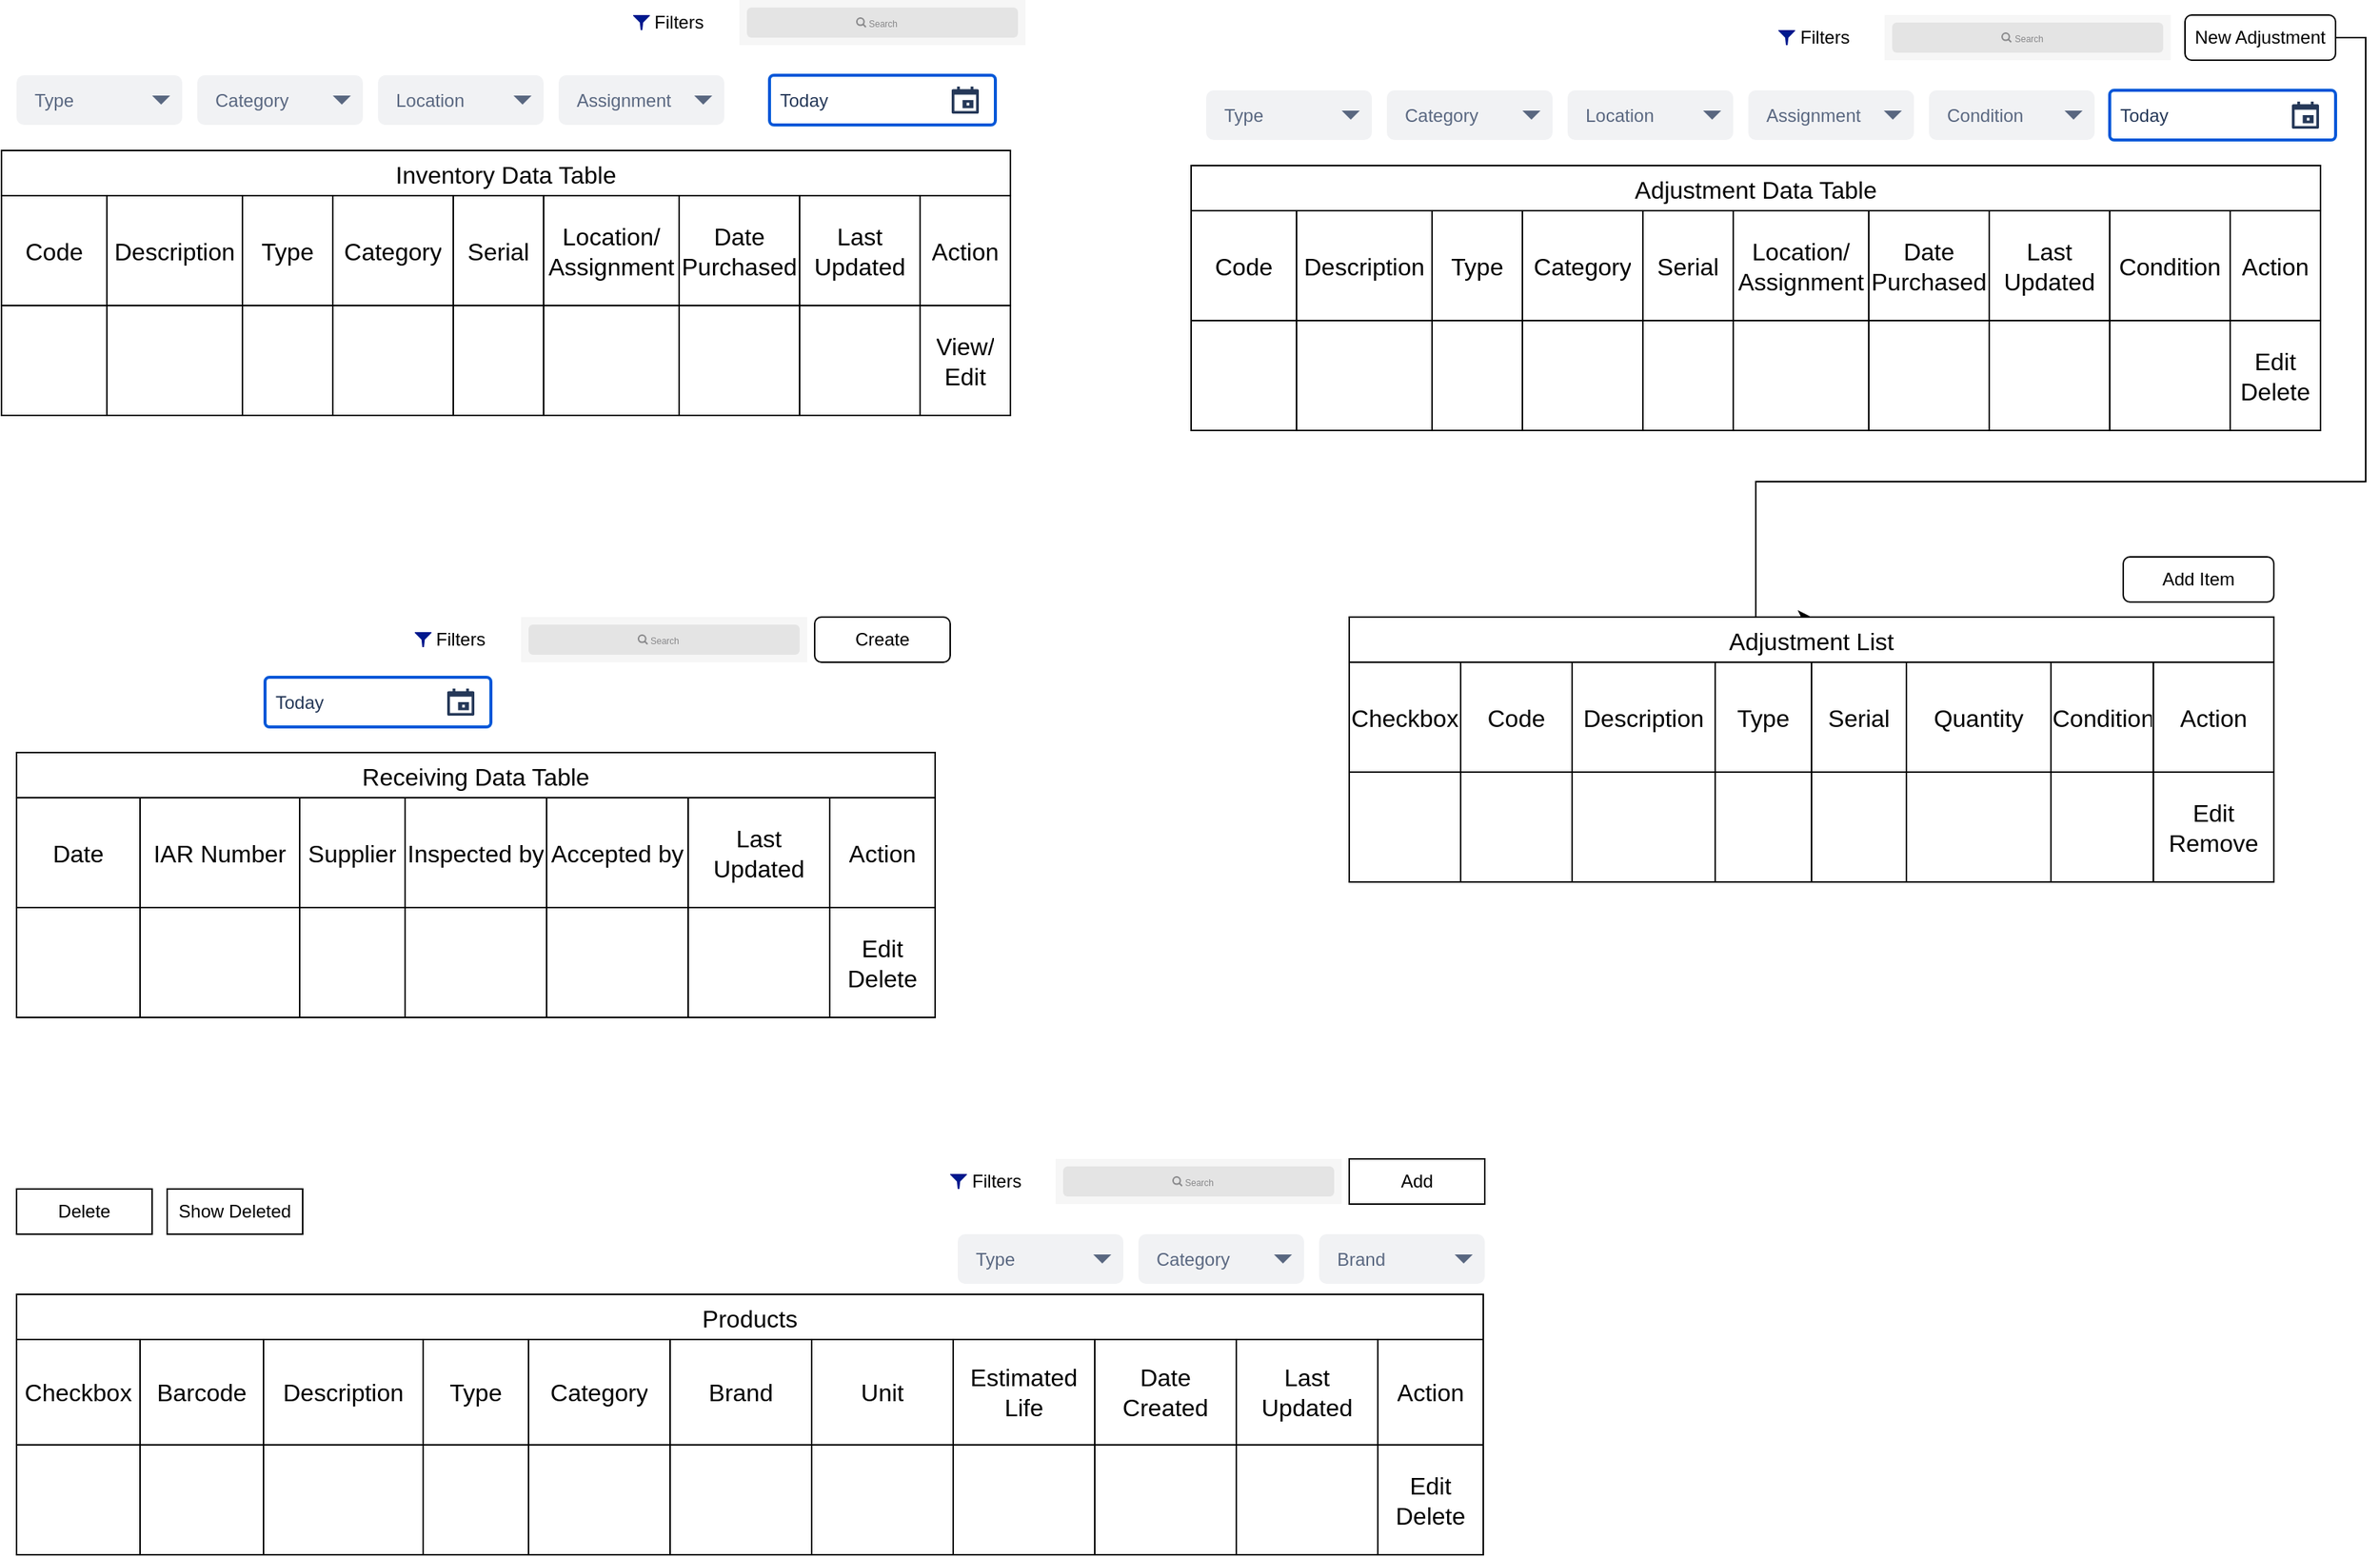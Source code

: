 <mxfile version="25.0.3">
  <diagram name="Page-1" id="4wlm-RkGhrcD2O0wvJbE">
    <mxGraphModel dx="1343" dy="1112" grid="1" gridSize="10" guides="1" tooltips="1" connect="1" arrows="1" fold="1" page="1" pageScale="1" pageWidth="1169" pageHeight="827" math="0" shadow="0">
      <root>
        <mxCell id="0" />
        <mxCell id="1" parent="0" />
        <mxCell id="IB-V-Ww0UN4GLWUFu5-M-2" value="Inventory Data Table" style="shape=table;startSize=30;container=1;collapsible=0;childLayout=tableLayout;strokeColor=default;fontSize=16;" parent="1" vertex="1">
          <mxGeometry x="60" y="200" width="670" height="176" as="geometry" />
        </mxCell>
        <mxCell id="IB-V-Ww0UN4GLWUFu5-M-3" value="" style="shape=tableRow;horizontal=0;startSize=0;swimlaneHead=0;swimlaneBody=0;strokeColor=inherit;top=0;left=0;bottom=0;right=0;collapsible=0;dropTarget=0;fillColor=none;points=[[0,0.5],[1,0.5]];portConstraint=eastwest;fontSize=16;" parent="IB-V-Ww0UN4GLWUFu5-M-2" vertex="1">
          <mxGeometry y="30" width="670" height="73" as="geometry" />
        </mxCell>
        <mxCell id="IB-V-Ww0UN4GLWUFu5-M-4" value="Code" style="shape=partialRectangle;html=1;whiteSpace=wrap;connectable=0;strokeColor=inherit;overflow=hidden;fillColor=none;top=0;left=0;bottom=0;right=0;pointerEvents=1;fontSize=16;" parent="IB-V-Ww0UN4GLWUFu5-M-3" vertex="1">
          <mxGeometry width="70" height="73" as="geometry">
            <mxRectangle width="70" height="73" as="alternateBounds" />
          </mxGeometry>
        </mxCell>
        <mxCell id="IB-V-Ww0UN4GLWUFu5-M-5" value="Description" style="shape=partialRectangle;html=1;whiteSpace=wrap;connectable=0;strokeColor=inherit;overflow=hidden;fillColor=none;top=0;left=0;bottom=0;right=0;pointerEvents=1;fontSize=16;" parent="IB-V-Ww0UN4GLWUFu5-M-3" vertex="1">
          <mxGeometry x="70" width="90" height="73" as="geometry">
            <mxRectangle width="90" height="73" as="alternateBounds" />
          </mxGeometry>
        </mxCell>
        <mxCell id="IB-V-Ww0UN4GLWUFu5-M-6" value="Type" style="shape=partialRectangle;html=1;whiteSpace=wrap;connectable=0;strokeColor=inherit;overflow=hidden;fillColor=none;top=0;left=0;bottom=0;right=0;pointerEvents=1;fontSize=16;" parent="IB-V-Ww0UN4GLWUFu5-M-3" vertex="1">
          <mxGeometry x="160" width="60" height="73" as="geometry">
            <mxRectangle width="60" height="73" as="alternateBounds" />
          </mxGeometry>
        </mxCell>
        <mxCell id="IB-V-Ww0UN4GLWUFu5-M-21" value="Category" style="shape=partialRectangle;html=1;whiteSpace=wrap;connectable=0;strokeColor=inherit;overflow=hidden;fillColor=none;top=0;left=0;bottom=0;right=0;pointerEvents=1;fontSize=16;" parent="IB-V-Ww0UN4GLWUFu5-M-3" vertex="1">
          <mxGeometry x="220" width="80" height="73" as="geometry">
            <mxRectangle width="80" height="73" as="alternateBounds" />
          </mxGeometry>
        </mxCell>
        <mxCell id="IB-V-Ww0UN4GLWUFu5-M-18" value="Serial" style="shape=partialRectangle;html=1;whiteSpace=wrap;connectable=0;strokeColor=inherit;overflow=hidden;fillColor=none;top=0;left=0;bottom=0;right=0;pointerEvents=1;fontSize=16;" parent="IB-V-Ww0UN4GLWUFu5-M-3" vertex="1">
          <mxGeometry x="300" width="60" height="73" as="geometry">
            <mxRectangle width="60" height="73" as="alternateBounds" />
          </mxGeometry>
        </mxCell>
        <mxCell id="IB-V-Ww0UN4GLWUFu5-M-15" value="Location/&lt;div&gt;Assignment&lt;/div&gt;" style="shape=partialRectangle;html=1;whiteSpace=wrap;connectable=0;strokeColor=inherit;overflow=hidden;fillColor=none;top=0;left=0;bottom=0;right=0;pointerEvents=1;fontSize=16;" parent="IB-V-Ww0UN4GLWUFu5-M-3" vertex="1">
          <mxGeometry x="360" width="90" height="73" as="geometry">
            <mxRectangle width="90" height="73" as="alternateBounds" />
          </mxGeometry>
        </mxCell>
        <mxCell id="IB-V-Ww0UN4GLWUFu5-M-24" value="Date Purchased" style="shape=partialRectangle;html=1;whiteSpace=wrap;connectable=0;strokeColor=inherit;overflow=hidden;fillColor=none;top=0;left=0;bottom=0;right=0;pointerEvents=1;fontSize=16;" parent="IB-V-Ww0UN4GLWUFu5-M-3" vertex="1">
          <mxGeometry x="450" width="80" height="73" as="geometry">
            <mxRectangle width="80" height="73" as="alternateBounds" />
          </mxGeometry>
        </mxCell>
        <mxCell id="IB-V-Ww0UN4GLWUFu5-M-27" value="Last Updated" style="shape=partialRectangle;html=1;whiteSpace=wrap;connectable=0;strokeColor=inherit;overflow=hidden;fillColor=none;top=0;left=0;bottom=0;right=0;pointerEvents=1;fontSize=16;" parent="IB-V-Ww0UN4GLWUFu5-M-3" vertex="1">
          <mxGeometry x="530" width="80" height="73" as="geometry">
            <mxRectangle width="80" height="73" as="alternateBounds" />
          </mxGeometry>
        </mxCell>
        <mxCell id="IB-V-Ww0UN4GLWUFu5-M-30" value="Action" style="shape=partialRectangle;html=1;whiteSpace=wrap;connectable=0;strokeColor=inherit;overflow=hidden;fillColor=none;top=0;left=0;bottom=0;right=0;pointerEvents=1;fontSize=16;" parent="IB-V-Ww0UN4GLWUFu5-M-3" vertex="1">
          <mxGeometry x="610" width="60" height="73" as="geometry">
            <mxRectangle width="60" height="73" as="alternateBounds" />
          </mxGeometry>
        </mxCell>
        <mxCell id="IB-V-Ww0UN4GLWUFu5-M-33" style="shape=tableRow;horizontal=0;startSize=0;swimlaneHead=0;swimlaneBody=0;strokeColor=inherit;top=0;left=0;bottom=0;right=0;collapsible=0;dropTarget=0;fillColor=none;points=[[0,0.5],[1,0.5]];portConstraint=eastwest;fontSize=16;" parent="IB-V-Ww0UN4GLWUFu5-M-2" vertex="1">
          <mxGeometry y="103" width="670" height="73" as="geometry" />
        </mxCell>
        <mxCell id="IB-V-Ww0UN4GLWUFu5-M-34" style="shape=partialRectangle;html=1;whiteSpace=wrap;connectable=0;strokeColor=inherit;overflow=hidden;fillColor=none;top=0;left=0;bottom=0;right=0;pointerEvents=1;fontSize=16;" parent="IB-V-Ww0UN4GLWUFu5-M-33" vertex="1">
          <mxGeometry width="70" height="73" as="geometry">
            <mxRectangle width="70" height="73" as="alternateBounds" />
          </mxGeometry>
        </mxCell>
        <mxCell id="IB-V-Ww0UN4GLWUFu5-M-35" style="shape=partialRectangle;html=1;whiteSpace=wrap;connectable=0;strokeColor=inherit;overflow=hidden;fillColor=none;top=0;left=0;bottom=0;right=0;pointerEvents=1;fontSize=16;" parent="IB-V-Ww0UN4GLWUFu5-M-33" vertex="1">
          <mxGeometry x="70" width="90" height="73" as="geometry">
            <mxRectangle width="90" height="73" as="alternateBounds" />
          </mxGeometry>
        </mxCell>
        <mxCell id="IB-V-Ww0UN4GLWUFu5-M-36" style="shape=partialRectangle;html=1;whiteSpace=wrap;connectable=0;strokeColor=inherit;overflow=hidden;fillColor=none;top=0;left=0;bottom=0;right=0;pointerEvents=1;fontSize=16;" parent="IB-V-Ww0UN4GLWUFu5-M-33" vertex="1">
          <mxGeometry x="160" width="60" height="73" as="geometry">
            <mxRectangle width="60" height="73" as="alternateBounds" />
          </mxGeometry>
        </mxCell>
        <mxCell id="IB-V-Ww0UN4GLWUFu5-M-37" style="shape=partialRectangle;html=1;whiteSpace=wrap;connectable=0;strokeColor=inherit;overflow=hidden;fillColor=none;top=0;left=0;bottom=0;right=0;pointerEvents=1;fontSize=16;" parent="IB-V-Ww0UN4GLWUFu5-M-33" vertex="1">
          <mxGeometry x="220" width="80" height="73" as="geometry">
            <mxRectangle width="80" height="73" as="alternateBounds" />
          </mxGeometry>
        </mxCell>
        <mxCell id="IB-V-Ww0UN4GLWUFu5-M-38" style="shape=partialRectangle;html=1;whiteSpace=wrap;connectable=0;strokeColor=inherit;overflow=hidden;fillColor=none;top=0;left=0;bottom=0;right=0;pointerEvents=1;fontSize=16;" parent="IB-V-Ww0UN4GLWUFu5-M-33" vertex="1">
          <mxGeometry x="300" width="60" height="73" as="geometry">
            <mxRectangle width="60" height="73" as="alternateBounds" />
          </mxGeometry>
        </mxCell>
        <mxCell id="IB-V-Ww0UN4GLWUFu5-M-39" style="shape=partialRectangle;html=1;whiteSpace=wrap;connectable=0;strokeColor=inherit;overflow=hidden;fillColor=none;top=0;left=0;bottom=0;right=0;pointerEvents=1;fontSize=16;" parent="IB-V-Ww0UN4GLWUFu5-M-33" vertex="1">
          <mxGeometry x="360" width="90" height="73" as="geometry">
            <mxRectangle width="90" height="73" as="alternateBounds" />
          </mxGeometry>
        </mxCell>
        <mxCell id="IB-V-Ww0UN4GLWUFu5-M-40" style="shape=partialRectangle;html=1;whiteSpace=wrap;connectable=0;strokeColor=inherit;overflow=hidden;fillColor=none;top=0;left=0;bottom=0;right=0;pointerEvents=1;fontSize=16;" parent="IB-V-Ww0UN4GLWUFu5-M-33" vertex="1">
          <mxGeometry x="450" width="80" height="73" as="geometry">
            <mxRectangle width="80" height="73" as="alternateBounds" />
          </mxGeometry>
        </mxCell>
        <mxCell id="IB-V-Ww0UN4GLWUFu5-M-41" style="shape=partialRectangle;html=1;whiteSpace=wrap;connectable=0;strokeColor=inherit;overflow=hidden;fillColor=none;top=0;left=0;bottom=0;right=0;pointerEvents=1;fontSize=16;" parent="IB-V-Ww0UN4GLWUFu5-M-33" vertex="1">
          <mxGeometry x="530" width="80" height="73" as="geometry">
            <mxRectangle width="80" height="73" as="alternateBounds" />
          </mxGeometry>
        </mxCell>
        <mxCell id="IB-V-Ww0UN4GLWUFu5-M-42" value="View/&lt;div&gt;Edit&lt;/div&gt;" style="shape=partialRectangle;html=1;whiteSpace=wrap;connectable=0;strokeColor=inherit;overflow=hidden;fillColor=none;top=0;left=0;bottom=0;right=0;pointerEvents=1;fontSize=16;" parent="IB-V-Ww0UN4GLWUFu5-M-33" vertex="1">
          <mxGeometry x="610" width="60" height="73" as="geometry">
            <mxRectangle width="60" height="73" as="alternateBounds" />
          </mxGeometry>
        </mxCell>
        <mxCell id="IB-V-Ww0UN4GLWUFu5-M-47" value="" style="shape=rect;fillColor=#F6F6F6;strokeColor=none;" parent="1" vertex="1">
          <mxGeometry x="550" y="100" width="190" height="30" as="geometry" />
        </mxCell>
        <mxCell id="IB-V-Ww0UN4GLWUFu5-M-48" value="" style="html=1;strokeWidth=1;shadow=0;dashed=0;shape=mxgraph.ios7ui.marginRect;rx=3;ry=3;rectMargin=5;fillColor=#E4E4E4;strokeColor=none;" parent="IB-V-Ww0UN4GLWUFu5-M-47" vertex="1">
          <mxGeometry width="190" height="30" as="geometry" />
        </mxCell>
        <mxCell id="IB-V-Ww0UN4GLWUFu5-M-49" value="Search" style="shape=mxgraph.ios7.icons.looking_glass;strokeColor=#878789;fillColor=none;fontColor=#878789;labelPosition=right;verticalLabelPosition=middle;align=left;verticalAlign=middle;fontSize=6;fontStyle=0;spacingTop=2;sketch=0;html=1;" parent="IB-V-Ww0UN4GLWUFu5-M-47" vertex="1">
          <mxGeometry x="0.5" y="0.5" width="6" height="6" relative="1" as="geometry">
            <mxPoint x="-17" y="-3" as="offset" />
          </mxGeometry>
        </mxCell>
        <mxCell id="IB-V-Ww0UN4GLWUFu5-M-51" value="Type" style="rounded=1;fillColor=#F1F2F4;strokeColor=none;html=1;whiteSpace=wrap;fontColor=#596780;align=left;fontSize=12;spacingLeft=10;sketch=0;" parent="1" vertex="1">
          <mxGeometry x="70" y="150" width="110" height="33" as="geometry" />
        </mxCell>
        <mxCell id="IB-V-Ww0UN4GLWUFu5-M-52" value="" style="shape=triangle;direction=south;fillColor=#596780;strokeColor=none;html=1;sketch=0;" parent="IB-V-Ww0UN4GLWUFu5-M-51" vertex="1">
          <mxGeometry x="1" y="0.5" width="12" height="6" relative="1" as="geometry">
            <mxPoint x="-20" y="-3" as="offset" />
          </mxGeometry>
        </mxCell>
        <mxCell id="IB-V-Ww0UN4GLWUFu5-M-53" value="Category" style="rounded=1;fillColor=#F1F2F4;strokeColor=none;html=1;whiteSpace=wrap;fontColor=#596780;align=left;fontSize=12;spacingLeft=10;sketch=0;" parent="1" vertex="1">
          <mxGeometry x="190" y="150" width="110" height="33" as="geometry" />
        </mxCell>
        <mxCell id="IB-V-Ww0UN4GLWUFu5-M-54" value="" style="shape=triangle;direction=south;fillColor=#596780;strokeColor=none;html=1;sketch=0;" parent="IB-V-Ww0UN4GLWUFu5-M-53" vertex="1">
          <mxGeometry x="1" y="0.5" width="12" height="6" relative="1" as="geometry">
            <mxPoint x="-20" y="-3" as="offset" />
          </mxGeometry>
        </mxCell>
        <mxCell id="IB-V-Ww0UN4GLWUFu5-M-55" value="Location" style="rounded=1;fillColor=#F1F2F4;strokeColor=none;html=1;whiteSpace=wrap;fontColor=#596780;align=left;fontSize=12;spacingLeft=10;sketch=0;" parent="1" vertex="1">
          <mxGeometry x="310" y="150" width="110" height="33" as="geometry" />
        </mxCell>
        <mxCell id="IB-V-Ww0UN4GLWUFu5-M-56" value="" style="shape=triangle;direction=south;fillColor=#596780;strokeColor=none;html=1;sketch=0;" parent="IB-V-Ww0UN4GLWUFu5-M-55" vertex="1">
          <mxGeometry x="1" y="0.5" width="12" height="6" relative="1" as="geometry">
            <mxPoint x="-20" y="-3" as="offset" />
          </mxGeometry>
        </mxCell>
        <mxCell id="IB-V-Ww0UN4GLWUFu5-M-57" value="Assignment" style="rounded=1;fillColor=#F1F2F4;strokeColor=none;html=1;whiteSpace=wrap;fontColor=#596780;align=left;fontSize=12;spacingLeft=10;sketch=0;" parent="1" vertex="1">
          <mxGeometry x="430" y="150" width="110" height="33" as="geometry" />
        </mxCell>
        <mxCell id="IB-V-Ww0UN4GLWUFu5-M-58" value="" style="shape=triangle;direction=south;fillColor=#596780;strokeColor=none;html=1;sketch=0;" parent="IB-V-Ww0UN4GLWUFu5-M-57" vertex="1">
          <mxGeometry x="1" y="0.5" width="12" height="6" relative="1" as="geometry">
            <mxPoint x="-20" y="-3" as="offset" />
          </mxGeometry>
        </mxCell>
        <mxCell id="IB-V-Ww0UN4GLWUFu5-M-60" value="Today" style="rounded=1;arcSize=9;fillColor=#ffffff;align=left;spacingLeft=5;strokeColor=#0057D8;html=1;strokeWidth=2;fontColor=#253858;fontSize=12" parent="1" vertex="1">
          <mxGeometry x="570" y="150" width="150" height="33" as="geometry" />
        </mxCell>
        <mxCell id="IB-V-Ww0UN4GLWUFu5-M-61" value="" style="shape=mxgraph.gmdl.calendar;fillColor=#253858;strokeColor=none" parent="IB-V-Ww0UN4GLWUFu5-M-60" vertex="1">
          <mxGeometry x="1" y="0.5" width="18" height="18" relative="1" as="geometry">
            <mxPoint x="-29" y="-9" as="offset" />
          </mxGeometry>
        </mxCell>
        <mxCell id="IB-V-Ww0UN4GLWUFu5-M-116" value="Filters" style="text;html=1;align=center;verticalAlign=middle;whiteSpace=wrap;rounded=0;" parent="1" vertex="1">
          <mxGeometry x="480" y="100" width="60" height="30" as="geometry" />
        </mxCell>
        <mxCell id="IB-V-Ww0UN4GLWUFu5-M-117" value="" style="sketch=0;aspect=fixed;pointerEvents=1;shadow=0;dashed=0;html=1;strokeColor=none;labelPosition=center;verticalLabelPosition=bottom;verticalAlign=top;align=center;fillColor=#00188D;shape=mxgraph.mscae.enterprise.filter" parent="1" vertex="1">
          <mxGeometry x="479.45" y="110" width="11.11" height="10" as="geometry" />
        </mxCell>
        <mxCell id="IB-V-Ww0UN4GLWUFu5-M-118" value="Receiving Data Table" style="shape=table;startSize=30;container=1;collapsible=0;childLayout=tableLayout;strokeColor=default;fontSize=16;" parent="1" vertex="1">
          <mxGeometry x="70" y="600" width="610" height="176" as="geometry" />
        </mxCell>
        <mxCell id="IB-V-Ww0UN4GLWUFu5-M-119" value="" style="shape=tableRow;horizontal=0;startSize=0;swimlaneHead=0;swimlaneBody=0;strokeColor=inherit;top=0;left=0;bottom=0;right=0;collapsible=0;dropTarget=0;fillColor=none;points=[[0,0.5],[1,0.5]];portConstraint=eastwest;fontSize=16;" parent="IB-V-Ww0UN4GLWUFu5-M-118" vertex="1">
          <mxGeometry y="30" width="610" height="73" as="geometry" />
        </mxCell>
        <mxCell id="IB-V-Ww0UN4GLWUFu5-M-120" value="Date" style="shape=partialRectangle;html=1;whiteSpace=wrap;connectable=0;strokeColor=inherit;overflow=hidden;fillColor=none;top=0;left=0;bottom=0;right=0;pointerEvents=1;fontSize=16;" parent="IB-V-Ww0UN4GLWUFu5-M-119" vertex="1">
          <mxGeometry width="82" height="73" as="geometry">
            <mxRectangle width="82" height="73" as="alternateBounds" />
          </mxGeometry>
        </mxCell>
        <mxCell id="IB-V-Ww0UN4GLWUFu5-M-121" value="IAR Number" style="shape=partialRectangle;html=1;whiteSpace=wrap;connectable=0;strokeColor=inherit;overflow=hidden;fillColor=none;top=0;left=0;bottom=0;right=0;pointerEvents=1;fontSize=16;" parent="IB-V-Ww0UN4GLWUFu5-M-119" vertex="1">
          <mxGeometry x="82" width="106" height="73" as="geometry">
            <mxRectangle width="106" height="73" as="alternateBounds" />
          </mxGeometry>
        </mxCell>
        <mxCell id="IB-V-Ww0UN4GLWUFu5-M-122" value="Supplier" style="shape=partialRectangle;html=1;whiteSpace=wrap;connectable=0;strokeColor=inherit;overflow=hidden;fillColor=none;top=0;left=0;bottom=0;right=0;pointerEvents=1;fontSize=16;" parent="IB-V-Ww0UN4GLWUFu5-M-119" vertex="1">
          <mxGeometry x="188" width="70" height="73" as="geometry">
            <mxRectangle width="70" height="73" as="alternateBounds" />
          </mxGeometry>
        </mxCell>
        <mxCell id="IB-V-Ww0UN4GLWUFu5-M-123" value="Inspected by" style="shape=partialRectangle;html=1;whiteSpace=wrap;connectable=0;strokeColor=inherit;overflow=hidden;fillColor=none;top=0;left=0;bottom=0;right=0;pointerEvents=1;fontSize=16;" parent="IB-V-Ww0UN4GLWUFu5-M-119" vertex="1">
          <mxGeometry x="258" width="94" height="73" as="geometry">
            <mxRectangle width="94" height="73" as="alternateBounds" />
          </mxGeometry>
        </mxCell>
        <mxCell id="IB-V-Ww0UN4GLWUFu5-M-124" value="Accepted by" style="shape=partialRectangle;html=1;whiteSpace=wrap;connectable=0;strokeColor=inherit;overflow=hidden;fillColor=none;top=0;left=0;bottom=0;right=0;pointerEvents=1;fontSize=16;" parent="IB-V-Ww0UN4GLWUFu5-M-119" vertex="1">
          <mxGeometry x="352" width="94" height="73" as="geometry">
            <mxRectangle width="94" height="73" as="alternateBounds" />
          </mxGeometry>
        </mxCell>
        <mxCell id="IB-V-Ww0UN4GLWUFu5-M-127" value="Last Updated" style="shape=partialRectangle;html=1;whiteSpace=wrap;connectable=0;strokeColor=inherit;overflow=hidden;fillColor=none;top=0;left=0;bottom=0;right=0;pointerEvents=1;fontSize=16;" parent="IB-V-Ww0UN4GLWUFu5-M-119" vertex="1">
          <mxGeometry x="446" width="94" height="73" as="geometry">
            <mxRectangle width="94" height="73" as="alternateBounds" />
          </mxGeometry>
        </mxCell>
        <mxCell id="IB-V-Ww0UN4GLWUFu5-M-128" value="Action" style="shape=partialRectangle;html=1;whiteSpace=wrap;connectable=0;strokeColor=inherit;overflow=hidden;fillColor=none;top=0;left=0;bottom=0;right=0;pointerEvents=1;fontSize=16;" parent="IB-V-Ww0UN4GLWUFu5-M-119" vertex="1">
          <mxGeometry x="540" width="70" height="73" as="geometry">
            <mxRectangle width="70" height="73" as="alternateBounds" />
          </mxGeometry>
        </mxCell>
        <mxCell id="IB-V-Ww0UN4GLWUFu5-M-129" style="shape=tableRow;horizontal=0;startSize=0;swimlaneHead=0;swimlaneBody=0;strokeColor=inherit;top=0;left=0;bottom=0;right=0;collapsible=0;dropTarget=0;fillColor=none;points=[[0,0.5],[1,0.5]];portConstraint=eastwest;fontSize=16;" parent="IB-V-Ww0UN4GLWUFu5-M-118" vertex="1">
          <mxGeometry y="103" width="610" height="73" as="geometry" />
        </mxCell>
        <mxCell id="IB-V-Ww0UN4GLWUFu5-M-130" style="shape=partialRectangle;html=1;whiteSpace=wrap;connectable=0;strokeColor=inherit;overflow=hidden;fillColor=none;top=0;left=0;bottom=0;right=0;pointerEvents=1;fontSize=16;" parent="IB-V-Ww0UN4GLWUFu5-M-129" vertex="1">
          <mxGeometry width="82" height="73" as="geometry">
            <mxRectangle width="82" height="73" as="alternateBounds" />
          </mxGeometry>
        </mxCell>
        <mxCell id="IB-V-Ww0UN4GLWUFu5-M-131" style="shape=partialRectangle;html=1;whiteSpace=wrap;connectable=0;strokeColor=inherit;overflow=hidden;fillColor=none;top=0;left=0;bottom=0;right=0;pointerEvents=1;fontSize=16;" parent="IB-V-Ww0UN4GLWUFu5-M-129" vertex="1">
          <mxGeometry x="82" width="106" height="73" as="geometry">
            <mxRectangle width="106" height="73" as="alternateBounds" />
          </mxGeometry>
        </mxCell>
        <mxCell id="IB-V-Ww0UN4GLWUFu5-M-132" style="shape=partialRectangle;html=1;whiteSpace=wrap;connectable=0;strokeColor=inherit;overflow=hidden;fillColor=none;top=0;left=0;bottom=0;right=0;pointerEvents=1;fontSize=16;" parent="IB-V-Ww0UN4GLWUFu5-M-129" vertex="1">
          <mxGeometry x="188" width="70" height="73" as="geometry">
            <mxRectangle width="70" height="73" as="alternateBounds" />
          </mxGeometry>
        </mxCell>
        <mxCell id="IB-V-Ww0UN4GLWUFu5-M-133" style="shape=partialRectangle;html=1;whiteSpace=wrap;connectable=0;strokeColor=inherit;overflow=hidden;fillColor=none;top=0;left=0;bottom=0;right=0;pointerEvents=1;fontSize=16;" parent="IB-V-Ww0UN4GLWUFu5-M-129" vertex="1">
          <mxGeometry x="258" width="94" height="73" as="geometry">
            <mxRectangle width="94" height="73" as="alternateBounds" />
          </mxGeometry>
        </mxCell>
        <mxCell id="IB-V-Ww0UN4GLWUFu5-M-134" style="shape=partialRectangle;html=1;whiteSpace=wrap;connectable=0;strokeColor=inherit;overflow=hidden;fillColor=none;top=0;left=0;bottom=0;right=0;pointerEvents=1;fontSize=16;" parent="IB-V-Ww0UN4GLWUFu5-M-129" vertex="1">
          <mxGeometry x="352" width="94" height="73" as="geometry">
            <mxRectangle width="94" height="73" as="alternateBounds" />
          </mxGeometry>
        </mxCell>
        <mxCell id="IB-V-Ww0UN4GLWUFu5-M-137" style="shape=partialRectangle;html=1;whiteSpace=wrap;connectable=0;strokeColor=inherit;overflow=hidden;fillColor=none;top=0;left=0;bottom=0;right=0;pointerEvents=1;fontSize=16;" parent="IB-V-Ww0UN4GLWUFu5-M-129" vertex="1">
          <mxGeometry x="446" width="94" height="73" as="geometry">
            <mxRectangle width="94" height="73" as="alternateBounds" />
          </mxGeometry>
        </mxCell>
        <mxCell id="IB-V-Ww0UN4GLWUFu5-M-138" value="Edit&lt;br&gt;Delete" style="shape=partialRectangle;html=1;whiteSpace=wrap;connectable=0;strokeColor=inherit;overflow=hidden;fillColor=none;top=0;left=0;bottom=0;right=0;pointerEvents=1;fontSize=16;" parent="IB-V-Ww0UN4GLWUFu5-M-129" vertex="1">
          <mxGeometry x="540" width="70" height="73" as="geometry">
            <mxRectangle width="70" height="73" as="alternateBounds" />
          </mxGeometry>
        </mxCell>
        <mxCell id="IB-V-Ww0UN4GLWUFu5-M-139" value="" style="shape=rect;fillColor=#F6F6F6;strokeColor=none;" parent="1" vertex="1">
          <mxGeometry x="405" y="510" width="190" height="30" as="geometry" />
        </mxCell>
        <mxCell id="IB-V-Ww0UN4GLWUFu5-M-140" value="" style="html=1;strokeWidth=1;shadow=0;dashed=0;shape=mxgraph.ios7ui.marginRect;rx=3;ry=3;rectMargin=5;fillColor=#E4E4E4;strokeColor=none;" parent="IB-V-Ww0UN4GLWUFu5-M-139" vertex="1">
          <mxGeometry width="190" height="30" as="geometry" />
        </mxCell>
        <mxCell id="IB-V-Ww0UN4GLWUFu5-M-141" value="Search" style="shape=mxgraph.ios7.icons.looking_glass;strokeColor=#878789;fillColor=none;fontColor=#878789;labelPosition=right;verticalLabelPosition=middle;align=left;verticalAlign=middle;fontSize=6;fontStyle=0;spacingTop=2;sketch=0;html=1;" parent="IB-V-Ww0UN4GLWUFu5-M-139" vertex="1">
          <mxGeometry x="0.5" y="0.5" width="6" height="6" relative="1" as="geometry">
            <mxPoint x="-17" y="-3" as="offset" />
          </mxGeometry>
        </mxCell>
        <mxCell id="IB-V-Ww0UN4GLWUFu5-M-150" value="Today" style="rounded=1;arcSize=9;fillColor=#ffffff;align=left;spacingLeft=5;strokeColor=#0057D8;html=1;strokeWidth=2;fontColor=#253858;fontSize=12" parent="1" vertex="1">
          <mxGeometry x="235" y="550" width="150" height="33" as="geometry" />
        </mxCell>
        <mxCell id="IB-V-Ww0UN4GLWUFu5-M-151" value="" style="shape=mxgraph.gmdl.calendar;fillColor=#253858;strokeColor=none" parent="IB-V-Ww0UN4GLWUFu5-M-150" vertex="1">
          <mxGeometry x="1" y="0.5" width="18" height="18" relative="1" as="geometry">
            <mxPoint x="-29" y="-9" as="offset" />
          </mxGeometry>
        </mxCell>
        <mxCell id="IB-V-Ww0UN4GLWUFu5-M-152" value="Filters" style="text;html=1;align=center;verticalAlign=middle;whiteSpace=wrap;rounded=0;" parent="1" vertex="1">
          <mxGeometry x="335" y="510" width="60" height="30" as="geometry" />
        </mxCell>
        <mxCell id="IB-V-Ww0UN4GLWUFu5-M-153" value="" style="sketch=0;aspect=fixed;pointerEvents=1;shadow=0;dashed=0;html=1;strokeColor=none;labelPosition=center;verticalLabelPosition=bottom;verticalAlign=top;align=center;fillColor=#00188D;shape=mxgraph.mscae.enterprise.filter" parent="1" vertex="1">
          <mxGeometry x="334.45" y="520" width="11.11" height="10" as="geometry" />
        </mxCell>
        <mxCell id="IB-V-Ww0UN4GLWUFu5-M-156" value="Create" style="rounded=1;whiteSpace=wrap;html=1;" parent="1" vertex="1">
          <mxGeometry x="600" y="510" width="90" height="30" as="geometry" />
        </mxCell>
        <mxCell id="IB-V-Ww0UN4GLWUFu5-M-157" value="Adjustment Data Table" style="shape=table;startSize=30;container=1;collapsible=0;childLayout=tableLayout;strokeColor=default;fontSize=16;" parent="1" vertex="1">
          <mxGeometry x="850" y="210" width="750" height="176" as="geometry" />
        </mxCell>
        <mxCell id="IB-V-Ww0UN4GLWUFu5-M-158" value="" style="shape=tableRow;horizontal=0;startSize=0;swimlaneHead=0;swimlaneBody=0;strokeColor=inherit;top=0;left=0;bottom=0;right=0;collapsible=0;dropTarget=0;fillColor=none;points=[[0,0.5],[1,0.5]];portConstraint=eastwest;fontSize=16;" parent="IB-V-Ww0UN4GLWUFu5-M-157" vertex="1">
          <mxGeometry y="30" width="750" height="73" as="geometry" />
        </mxCell>
        <mxCell id="IB-V-Ww0UN4GLWUFu5-M-159" value="Code" style="shape=partialRectangle;html=1;whiteSpace=wrap;connectable=0;strokeColor=inherit;overflow=hidden;fillColor=none;top=0;left=0;bottom=0;right=0;pointerEvents=1;fontSize=16;" parent="IB-V-Ww0UN4GLWUFu5-M-158" vertex="1">
          <mxGeometry width="70" height="73" as="geometry">
            <mxRectangle width="70" height="73" as="alternateBounds" />
          </mxGeometry>
        </mxCell>
        <mxCell id="IB-V-Ww0UN4GLWUFu5-M-160" value="Description" style="shape=partialRectangle;html=1;whiteSpace=wrap;connectable=0;strokeColor=inherit;overflow=hidden;fillColor=none;top=0;left=0;bottom=0;right=0;pointerEvents=1;fontSize=16;" parent="IB-V-Ww0UN4GLWUFu5-M-158" vertex="1">
          <mxGeometry x="70" width="90" height="73" as="geometry">
            <mxRectangle width="90" height="73" as="alternateBounds" />
          </mxGeometry>
        </mxCell>
        <mxCell id="IB-V-Ww0UN4GLWUFu5-M-161" value="Type" style="shape=partialRectangle;html=1;whiteSpace=wrap;connectable=0;strokeColor=inherit;overflow=hidden;fillColor=none;top=0;left=0;bottom=0;right=0;pointerEvents=1;fontSize=16;" parent="IB-V-Ww0UN4GLWUFu5-M-158" vertex="1">
          <mxGeometry x="160" width="60" height="73" as="geometry">
            <mxRectangle width="60" height="73" as="alternateBounds" />
          </mxGeometry>
        </mxCell>
        <mxCell id="IB-V-Ww0UN4GLWUFu5-M-162" value="Category" style="shape=partialRectangle;html=1;whiteSpace=wrap;connectable=0;strokeColor=inherit;overflow=hidden;fillColor=none;top=0;left=0;bottom=0;right=0;pointerEvents=1;fontSize=16;" parent="IB-V-Ww0UN4GLWUFu5-M-158" vertex="1">
          <mxGeometry x="220" width="80" height="73" as="geometry">
            <mxRectangle width="80" height="73" as="alternateBounds" />
          </mxGeometry>
        </mxCell>
        <mxCell id="IB-V-Ww0UN4GLWUFu5-M-163" value="Serial" style="shape=partialRectangle;html=1;whiteSpace=wrap;connectable=0;strokeColor=inherit;overflow=hidden;fillColor=none;top=0;left=0;bottom=0;right=0;pointerEvents=1;fontSize=16;" parent="IB-V-Ww0UN4GLWUFu5-M-158" vertex="1">
          <mxGeometry x="300" width="60" height="73" as="geometry">
            <mxRectangle width="60" height="73" as="alternateBounds" />
          </mxGeometry>
        </mxCell>
        <mxCell id="IB-V-Ww0UN4GLWUFu5-M-164" value="Location/&lt;div&gt;Assignment&lt;/div&gt;" style="shape=partialRectangle;html=1;whiteSpace=wrap;connectable=0;strokeColor=inherit;overflow=hidden;fillColor=none;top=0;left=0;bottom=0;right=0;pointerEvents=1;fontSize=16;" parent="IB-V-Ww0UN4GLWUFu5-M-158" vertex="1">
          <mxGeometry x="360" width="90" height="73" as="geometry">
            <mxRectangle width="90" height="73" as="alternateBounds" />
          </mxGeometry>
        </mxCell>
        <mxCell id="IB-V-Ww0UN4GLWUFu5-M-165" value="Date Purchased" style="shape=partialRectangle;html=1;whiteSpace=wrap;connectable=0;strokeColor=inherit;overflow=hidden;fillColor=none;top=0;left=0;bottom=0;right=0;pointerEvents=1;fontSize=16;" parent="IB-V-Ww0UN4GLWUFu5-M-158" vertex="1">
          <mxGeometry x="450" width="80" height="73" as="geometry">
            <mxRectangle width="80" height="73" as="alternateBounds" />
          </mxGeometry>
        </mxCell>
        <mxCell id="IB-V-Ww0UN4GLWUFu5-M-166" value="Last Updated" style="shape=partialRectangle;html=1;whiteSpace=wrap;connectable=0;strokeColor=inherit;overflow=hidden;fillColor=none;top=0;left=0;bottom=0;right=0;pointerEvents=1;fontSize=16;" parent="IB-V-Ww0UN4GLWUFu5-M-158" vertex="1">
          <mxGeometry x="530" width="80" height="73" as="geometry">
            <mxRectangle width="80" height="73" as="alternateBounds" />
          </mxGeometry>
        </mxCell>
        <mxCell id="IB-V-Ww0UN4GLWUFu5-M-193" value="Condition" style="shape=partialRectangle;html=1;whiteSpace=wrap;connectable=0;strokeColor=inherit;overflow=hidden;fillColor=none;top=0;left=0;bottom=0;right=0;pointerEvents=1;fontSize=16;" parent="IB-V-Ww0UN4GLWUFu5-M-158" vertex="1">
          <mxGeometry x="610" width="80" height="73" as="geometry">
            <mxRectangle width="80" height="73" as="alternateBounds" />
          </mxGeometry>
        </mxCell>
        <mxCell id="IB-V-Ww0UN4GLWUFu5-M-167" value="Action" style="shape=partialRectangle;html=1;whiteSpace=wrap;connectable=0;strokeColor=inherit;overflow=hidden;fillColor=none;top=0;left=0;bottom=0;right=0;pointerEvents=1;fontSize=16;" parent="IB-V-Ww0UN4GLWUFu5-M-158" vertex="1">
          <mxGeometry x="690" width="60" height="73" as="geometry">
            <mxRectangle width="60" height="73" as="alternateBounds" />
          </mxGeometry>
        </mxCell>
        <mxCell id="IB-V-Ww0UN4GLWUFu5-M-168" style="shape=tableRow;horizontal=0;startSize=0;swimlaneHead=0;swimlaneBody=0;strokeColor=inherit;top=0;left=0;bottom=0;right=0;collapsible=0;dropTarget=0;fillColor=none;points=[[0,0.5],[1,0.5]];portConstraint=eastwest;fontSize=16;" parent="IB-V-Ww0UN4GLWUFu5-M-157" vertex="1">
          <mxGeometry y="103" width="750" height="73" as="geometry" />
        </mxCell>
        <mxCell id="IB-V-Ww0UN4GLWUFu5-M-169" style="shape=partialRectangle;html=1;whiteSpace=wrap;connectable=0;strokeColor=inherit;overflow=hidden;fillColor=none;top=0;left=0;bottom=0;right=0;pointerEvents=1;fontSize=16;" parent="IB-V-Ww0UN4GLWUFu5-M-168" vertex="1">
          <mxGeometry width="70" height="73" as="geometry">
            <mxRectangle width="70" height="73" as="alternateBounds" />
          </mxGeometry>
        </mxCell>
        <mxCell id="IB-V-Ww0UN4GLWUFu5-M-170" style="shape=partialRectangle;html=1;whiteSpace=wrap;connectable=0;strokeColor=inherit;overflow=hidden;fillColor=none;top=0;left=0;bottom=0;right=0;pointerEvents=1;fontSize=16;" parent="IB-V-Ww0UN4GLWUFu5-M-168" vertex="1">
          <mxGeometry x="70" width="90" height="73" as="geometry">
            <mxRectangle width="90" height="73" as="alternateBounds" />
          </mxGeometry>
        </mxCell>
        <mxCell id="IB-V-Ww0UN4GLWUFu5-M-171" style="shape=partialRectangle;html=1;whiteSpace=wrap;connectable=0;strokeColor=inherit;overflow=hidden;fillColor=none;top=0;left=0;bottom=0;right=0;pointerEvents=1;fontSize=16;" parent="IB-V-Ww0UN4GLWUFu5-M-168" vertex="1">
          <mxGeometry x="160" width="60" height="73" as="geometry">
            <mxRectangle width="60" height="73" as="alternateBounds" />
          </mxGeometry>
        </mxCell>
        <mxCell id="IB-V-Ww0UN4GLWUFu5-M-172" style="shape=partialRectangle;html=1;whiteSpace=wrap;connectable=0;strokeColor=inherit;overflow=hidden;fillColor=none;top=0;left=0;bottom=0;right=0;pointerEvents=1;fontSize=16;" parent="IB-V-Ww0UN4GLWUFu5-M-168" vertex="1">
          <mxGeometry x="220" width="80" height="73" as="geometry">
            <mxRectangle width="80" height="73" as="alternateBounds" />
          </mxGeometry>
        </mxCell>
        <mxCell id="IB-V-Ww0UN4GLWUFu5-M-173" style="shape=partialRectangle;html=1;whiteSpace=wrap;connectable=0;strokeColor=inherit;overflow=hidden;fillColor=none;top=0;left=0;bottom=0;right=0;pointerEvents=1;fontSize=16;" parent="IB-V-Ww0UN4GLWUFu5-M-168" vertex="1">
          <mxGeometry x="300" width="60" height="73" as="geometry">
            <mxRectangle width="60" height="73" as="alternateBounds" />
          </mxGeometry>
        </mxCell>
        <mxCell id="IB-V-Ww0UN4GLWUFu5-M-174" style="shape=partialRectangle;html=1;whiteSpace=wrap;connectable=0;strokeColor=inherit;overflow=hidden;fillColor=none;top=0;left=0;bottom=0;right=0;pointerEvents=1;fontSize=16;" parent="IB-V-Ww0UN4GLWUFu5-M-168" vertex="1">
          <mxGeometry x="360" width="90" height="73" as="geometry">
            <mxRectangle width="90" height="73" as="alternateBounds" />
          </mxGeometry>
        </mxCell>
        <mxCell id="IB-V-Ww0UN4GLWUFu5-M-175" style="shape=partialRectangle;html=1;whiteSpace=wrap;connectable=0;strokeColor=inherit;overflow=hidden;fillColor=none;top=0;left=0;bottom=0;right=0;pointerEvents=1;fontSize=16;" parent="IB-V-Ww0UN4GLWUFu5-M-168" vertex="1">
          <mxGeometry x="450" width="80" height="73" as="geometry">
            <mxRectangle width="80" height="73" as="alternateBounds" />
          </mxGeometry>
        </mxCell>
        <mxCell id="IB-V-Ww0UN4GLWUFu5-M-176" style="shape=partialRectangle;html=1;whiteSpace=wrap;connectable=0;strokeColor=inherit;overflow=hidden;fillColor=none;top=0;left=0;bottom=0;right=0;pointerEvents=1;fontSize=16;" parent="IB-V-Ww0UN4GLWUFu5-M-168" vertex="1">
          <mxGeometry x="530" width="80" height="73" as="geometry">
            <mxRectangle width="80" height="73" as="alternateBounds" />
          </mxGeometry>
        </mxCell>
        <mxCell id="IB-V-Ww0UN4GLWUFu5-M-194" style="shape=partialRectangle;html=1;whiteSpace=wrap;connectable=0;strokeColor=inherit;overflow=hidden;fillColor=none;top=0;left=0;bottom=0;right=0;pointerEvents=1;fontSize=16;" parent="IB-V-Ww0UN4GLWUFu5-M-168" vertex="1">
          <mxGeometry x="610" width="80" height="73" as="geometry">
            <mxRectangle width="80" height="73" as="alternateBounds" />
          </mxGeometry>
        </mxCell>
        <mxCell id="IB-V-Ww0UN4GLWUFu5-M-177" value="Edit&lt;div&gt;Delete&lt;/div&gt;" style="shape=partialRectangle;html=1;whiteSpace=wrap;connectable=0;strokeColor=inherit;overflow=hidden;fillColor=none;top=0;left=0;bottom=0;right=0;pointerEvents=1;fontSize=16;" parent="IB-V-Ww0UN4GLWUFu5-M-168" vertex="1">
          <mxGeometry x="690" width="60" height="73" as="geometry">
            <mxRectangle width="60" height="73" as="alternateBounds" />
          </mxGeometry>
        </mxCell>
        <mxCell id="IB-V-Ww0UN4GLWUFu5-M-178" value="" style="shape=rect;fillColor=#F6F6F6;strokeColor=none;" parent="1" vertex="1">
          <mxGeometry x="1310.55" y="110" width="190" height="30" as="geometry" />
        </mxCell>
        <mxCell id="IB-V-Ww0UN4GLWUFu5-M-179" value="" style="html=1;strokeWidth=1;shadow=0;dashed=0;shape=mxgraph.ios7ui.marginRect;rx=3;ry=3;rectMargin=5;fillColor=#E4E4E4;strokeColor=none;" parent="IB-V-Ww0UN4GLWUFu5-M-178" vertex="1">
          <mxGeometry width="190" height="30" as="geometry" />
        </mxCell>
        <mxCell id="IB-V-Ww0UN4GLWUFu5-M-180" value="Search" style="shape=mxgraph.ios7.icons.looking_glass;strokeColor=#878789;fillColor=none;fontColor=#878789;labelPosition=right;verticalLabelPosition=middle;align=left;verticalAlign=middle;fontSize=6;fontStyle=0;spacingTop=2;sketch=0;html=1;" parent="IB-V-Ww0UN4GLWUFu5-M-178" vertex="1">
          <mxGeometry x="0.5" y="0.5" width="6" height="6" relative="1" as="geometry">
            <mxPoint x="-17" y="-3" as="offset" />
          </mxGeometry>
        </mxCell>
        <mxCell id="IB-V-Ww0UN4GLWUFu5-M-181" value="Type" style="rounded=1;fillColor=#F1F2F4;strokeColor=none;html=1;whiteSpace=wrap;fontColor=#596780;align=left;fontSize=12;spacingLeft=10;sketch=0;" parent="1" vertex="1">
          <mxGeometry x="860" y="160" width="110" height="33" as="geometry" />
        </mxCell>
        <mxCell id="IB-V-Ww0UN4GLWUFu5-M-182" value="" style="shape=triangle;direction=south;fillColor=#596780;strokeColor=none;html=1;sketch=0;" parent="IB-V-Ww0UN4GLWUFu5-M-181" vertex="1">
          <mxGeometry x="1" y="0.5" width="12" height="6" relative="1" as="geometry">
            <mxPoint x="-20" y="-3" as="offset" />
          </mxGeometry>
        </mxCell>
        <mxCell id="IB-V-Ww0UN4GLWUFu5-M-183" value="Category" style="rounded=1;fillColor=#F1F2F4;strokeColor=none;html=1;whiteSpace=wrap;fontColor=#596780;align=left;fontSize=12;spacingLeft=10;sketch=0;" parent="1" vertex="1">
          <mxGeometry x="980" y="160" width="110" height="33" as="geometry" />
        </mxCell>
        <mxCell id="IB-V-Ww0UN4GLWUFu5-M-184" value="" style="shape=triangle;direction=south;fillColor=#596780;strokeColor=none;html=1;sketch=0;" parent="IB-V-Ww0UN4GLWUFu5-M-183" vertex="1">
          <mxGeometry x="1" y="0.5" width="12" height="6" relative="1" as="geometry">
            <mxPoint x="-20" y="-3" as="offset" />
          </mxGeometry>
        </mxCell>
        <mxCell id="IB-V-Ww0UN4GLWUFu5-M-185" value="Location" style="rounded=1;fillColor=#F1F2F4;strokeColor=none;html=1;whiteSpace=wrap;fontColor=#596780;align=left;fontSize=12;spacingLeft=10;sketch=0;" parent="1" vertex="1">
          <mxGeometry x="1100" y="160" width="110" height="33" as="geometry" />
        </mxCell>
        <mxCell id="IB-V-Ww0UN4GLWUFu5-M-186" value="" style="shape=triangle;direction=south;fillColor=#596780;strokeColor=none;html=1;sketch=0;" parent="IB-V-Ww0UN4GLWUFu5-M-185" vertex="1">
          <mxGeometry x="1" y="0.5" width="12" height="6" relative="1" as="geometry">
            <mxPoint x="-20" y="-3" as="offset" />
          </mxGeometry>
        </mxCell>
        <mxCell id="IB-V-Ww0UN4GLWUFu5-M-187" value="Assignment" style="rounded=1;fillColor=#F1F2F4;strokeColor=none;html=1;whiteSpace=wrap;fontColor=#596780;align=left;fontSize=12;spacingLeft=10;sketch=0;" parent="1" vertex="1">
          <mxGeometry x="1220" y="160" width="110" height="33" as="geometry" />
        </mxCell>
        <mxCell id="IB-V-Ww0UN4GLWUFu5-M-188" value="" style="shape=triangle;direction=south;fillColor=#596780;strokeColor=none;html=1;sketch=0;" parent="IB-V-Ww0UN4GLWUFu5-M-187" vertex="1">
          <mxGeometry x="1" y="0.5" width="12" height="6" relative="1" as="geometry">
            <mxPoint x="-20" y="-3" as="offset" />
          </mxGeometry>
        </mxCell>
        <mxCell id="IB-V-Ww0UN4GLWUFu5-M-189" value="Today" style="rounded=1;arcSize=9;fillColor=#ffffff;align=left;spacingLeft=5;strokeColor=#0057D8;html=1;strokeWidth=2;fontColor=#253858;fontSize=12" parent="1" vertex="1">
          <mxGeometry x="1460" y="160" width="150" height="33" as="geometry" />
        </mxCell>
        <mxCell id="IB-V-Ww0UN4GLWUFu5-M-190" value="" style="shape=mxgraph.gmdl.calendar;fillColor=#253858;strokeColor=none" parent="IB-V-Ww0UN4GLWUFu5-M-189" vertex="1">
          <mxGeometry x="1" y="0.5" width="18" height="18" relative="1" as="geometry">
            <mxPoint x="-29" y="-9" as="offset" />
          </mxGeometry>
        </mxCell>
        <mxCell id="IB-V-Ww0UN4GLWUFu5-M-191" value="Filters" style="text;html=1;align=center;verticalAlign=middle;whiteSpace=wrap;rounded=0;" parent="1" vertex="1">
          <mxGeometry x="1240.55" y="110" width="60" height="30" as="geometry" />
        </mxCell>
        <mxCell id="IB-V-Ww0UN4GLWUFu5-M-192" value="" style="sketch=0;aspect=fixed;pointerEvents=1;shadow=0;dashed=0;html=1;strokeColor=none;labelPosition=center;verticalLabelPosition=bottom;verticalAlign=top;align=center;fillColor=#00188D;shape=mxgraph.mscae.enterprise.filter" parent="1" vertex="1">
          <mxGeometry x="1240" y="120" width="11.11" height="10" as="geometry" />
        </mxCell>
        <mxCell id="IB-V-Ww0UN4GLWUFu5-M-199" value="Condition" style="rounded=1;fillColor=#F1F2F4;strokeColor=none;html=1;whiteSpace=wrap;fontColor=#596780;align=left;fontSize=12;spacingLeft=10;sketch=0;" parent="1" vertex="1">
          <mxGeometry x="1340" y="160" width="110" height="33" as="geometry" />
        </mxCell>
        <mxCell id="IB-V-Ww0UN4GLWUFu5-M-200" value="" style="shape=triangle;direction=south;fillColor=#596780;strokeColor=none;html=1;sketch=0;" parent="IB-V-Ww0UN4GLWUFu5-M-199" vertex="1">
          <mxGeometry x="1" y="0.5" width="12" height="6" relative="1" as="geometry">
            <mxPoint x="-20" y="-3" as="offset" />
          </mxGeometry>
        </mxCell>
        <mxCell id="IB-V-Ww0UN4GLWUFu5-M-241" style="edgeStyle=orthogonalEdgeStyle;rounded=0;orthogonalLoop=1;jettySize=auto;html=1;exitX=1;exitY=0.5;exitDx=0;exitDy=0;entryX=0.5;entryY=0;entryDx=0;entryDy=0;" parent="1" source="IB-V-Ww0UN4GLWUFu5-M-201" target="IB-V-Ww0UN4GLWUFu5-M-218" edge="1">
          <mxGeometry relative="1" as="geometry">
            <mxPoint x="1225" y="480" as="targetPoint" />
            <Array as="points">
              <mxPoint x="1630" y="125" />
              <mxPoint x="1630" y="420" />
              <mxPoint x="1225" y="420" />
            </Array>
          </mxGeometry>
        </mxCell>
        <mxCell id="IB-V-Ww0UN4GLWUFu5-M-201" value="New Adjustment" style="rounded=1;whiteSpace=wrap;html=1;" parent="1" vertex="1">
          <mxGeometry x="1510" y="110" width="100" height="30" as="geometry" />
        </mxCell>
        <mxCell id="IB-V-Ww0UN4GLWUFu5-M-218" value="Adjustment List" style="shape=table;startSize=30;container=1;collapsible=0;childLayout=tableLayout;strokeColor=default;fontSize=16;" parent="1" vertex="1">
          <mxGeometry x="955" y="510" width="614" height="176" as="geometry" />
        </mxCell>
        <mxCell id="IB-V-Ww0UN4GLWUFu5-M-219" value="" style="shape=tableRow;horizontal=0;startSize=0;swimlaneHead=0;swimlaneBody=0;strokeColor=inherit;top=0;left=0;bottom=0;right=0;collapsible=0;dropTarget=0;fillColor=none;points=[[0,0.5],[1,0.5]];portConstraint=eastwest;fontSize=16;" parent="IB-V-Ww0UN4GLWUFu5-M-218" vertex="1">
          <mxGeometry y="30" width="614" height="73" as="geometry" />
        </mxCell>
        <mxCell id="-ZKMenebAdKtarGmZmU6-1" value="Checkbox" style="shape=partialRectangle;html=1;whiteSpace=wrap;connectable=0;strokeColor=inherit;overflow=hidden;fillColor=none;top=0;left=0;bottom=0;right=0;pointerEvents=1;fontSize=16;" vertex="1" parent="IB-V-Ww0UN4GLWUFu5-M-219">
          <mxGeometry width="74" height="73" as="geometry">
            <mxRectangle width="74" height="73" as="alternateBounds" />
          </mxGeometry>
        </mxCell>
        <mxCell id="IB-V-Ww0UN4GLWUFu5-M-220" value="Code" style="shape=partialRectangle;html=1;whiteSpace=wrap;connectable=0;strokeColor=inherit;overflow=hidden;fillColor=none;top=0;left=0;bottom=0;right=0;pointerEvents=1;fontSize=16;" parent="IB-V-Ww0UN4GLWUFu5-M-219" vertex="1">
          <mxGeometry x="74" width="74" height="73" as="geometry">
            <mxRectangle width="74" height="73" as="alternateBounds" />
          </mxGeometry>
        </mxCell>
        <mxCell id="IB-V-Ww0UN4GLWUFu5-M-221" value="Description" style="shape=partialRectangle;html=1;whiteSpace=wrap;connectable=0;strokeColor=inherit;overflow=hidden;fillColor=none;top=0;left=0;bottom=0;right=0;pointerEvents=1;fontSize=16;" parent="IB-V-Ww0UN4GLWUFu5-M-219" vertex="1">
          <mxGeometry x="148" width="95" height="73" as="geometry">
            <mxRectangle width="95" height="73" as="alternateBounds" />
          </mxGeometry>
        </mxCell>
        <mxCell id="IB-V-Ww0UN4GLWUFu5-M-222" value="Type" style="shape=partialRectangle;html=1;whiteSpace=wrap;connectable=0;strokeColor=inherit;overflow=hidden;fillColor=none;top=0;left=0;bottom=0;right=0;pointerEvents=1;fontSize=16;" parent="IB-V-Ww0UN4GLWUFu5-M-219" vertex="1">
          <mxGeometry x="243" width="64" height="73" as="geometry">
            <mxRectangle width="64" height="73" as="alternateBounds" />
          </mxGeometry>
        </mxCell>
        <mxCell id="IB-V-Ww0UN4GLWUFu5-M-224" value="Serial" style="shape=partialRectangle;html=1;whiteSpace=wrap;connectable=0;strokeColor=inherit;overflow=hidden;fillColor=none;top=0;left=0;bottom=0;right=0;pointerEvents=1;fontSize=16;" parent="IB-V-Ww0UN4GLWUFu5-M-219" vertex="1">
          <mxGeometry x="307" width="63" height="73" as="geometry">
            <mxRectangle width="63" height="73" as="alternateBounds" />
          </mxGeometry>
        </mxCell>
        <mxCell id="IB-V-Ww0UN4GLWUFu5-M-225" value="Quantity" style="shape=partialRectangle;html=1;whiteSpace=wrap;connectable=0;strokeColor=inherit;overflow=hidden;fillColor=none;top=0;left=0;bottom=0;right=0;pointerEvents=1;fontSize=16;" parent="IB-V-Ww0UN4GLWUFu5-M-219" vertex="1">
          <mxGeometry x="370" width="96" height="73" as="geometry">
            <mxRectangle width="96" height="73" as="alternateBounds" />
          </mxGeometry>
        </mxCell>
        <mxCell id="IB-V-Ww0UN4GLWUFu5-M-228" value="Condition" style="shape=partialRectangle;html=1;whiteSpace=wrap;connectable=0;strokeColor=inherit;overflow=hidden;fillColor=none;top=0;left=0;bottom=0;right=0;pointerEvents=1;fontSize=16;" parent="IB-V-Ww0UN4GLWUFu5-M-219" vertex="1">
          <mxGeometry x="466" width="68" height="73" as="geometry">
            <mxRectangle width="68" height="73" as="alternateBounds" />
          </mxGeometry>
        </mxCell>
        <mxCell id="IB-V-Ww0UN4GLWUFu5-M-229" value="Action" style="shape=partialRectangle;html=1;whiteSpace=wrap;connectable=0;strokeColor=inherit;overflow=hidden;fillColor=none;top=0;left=0;bottom=0;right=0;pointerEvents=1;fontSize=16;" parent="IB-V-Ww0UN4GLWUFu5-M-219" vertex="1">
          <mxGeometry x="534" width="80" height="73" as="geometry">
            <mxRectangle width="80" height="73" as="alternateBounds" />
          </mxGeometry>
        </mxCell>
        <mxCell id="IB-V-Ww0UN4GLWUFu5-M-230" style="shape=tableRow;horizontal=0;startSize=0;swimlaneHead=0;swimlaneBody=0;strokeColor=inherit;top=0;left=0;bottom=0;right=0;collapsible=0;dropTarget=0;fillColor=none;points=[[0,0.5],[1,0.5]];portConstraint=eastwest;fontSize=16;" parent="IB-V-Ww0UN4GLWUFu5-M-218" vertex="1">
          <mxGeometry y="103" width="614" height="73" as="geometry" />
        </mxCell>
        <mxCell id="-ZKMenebAdKtarGmZmU6-2" style="shape=partialRectangle;html=1;whiteSpace=wrap;connectable=0;strokeColor=inherit;overflow=hidden;fillColor=none;top=0;left=0;bottom=0;right=0;pointerEvents=1;fontSize=16;" vertex="1" parent="IB-V-Ww0UN4GLWUFu5-M-230">
          <mxGeometry width="74" height="73" as="geometry">
            <mxRectangle width="74" height="73" as="alternateBounds" />
          </mxGeometry>
        </mxCell>
        <mxCell id="IB-V-Ww0UN4GLWUFu5-M-231" style="shape=partialRectangle;html=1;whiteSpace=wrap;connectable=0;strokeColor=inherit;overflow=hidden;fillColor=none;top=0;left=0;bottom=0;right=0;pointerEvents=1;fontSize=16;" parent="IB-V-Ww0UN4GLWUFu5-M-230" vertex="1">
          <mxGeometry x="74" width="74" height="73" as="geometry">
            <mxRectangle width="74" height="73" as="alternateBounds" />
          </mxGeometry>
        </mxCell>
        <mxCell id="IB-V-Ww0UN4GLWUFu5-M-232" style="shape=partialRectangle;html=1;whiteSpace=wrap;connectable=0;strokeColor=inherit;overflow=hidden;fillColor=none;top=0;left=0;bottom=0;right=0;pointerEvents=1;fontSize=16;" parent="IB-V-Ww0UN4GLWUFu5-M-230" vertex="1">
          <mxGeometry x="148" width="95" height="73" as="geometry">
            <mxRectangle width="95" height="73" as="alternateBounds" />
          </mxGeometry>
        </mxCell>
        <mxCell id="IB-V-Ww0UN4GLWUFu5-M-233" style="shape=partialRectangle;html=1;whiteSpace=wrap;connectable=0;strokeColor=inherit;overflow=hidden;fillColor=none;top=0;left=0;bottom=0;right=0;pointerEvents=1;fontSize=16;" parent="IB-V-Ww0UN4GLWUFu5-M-230" vertex="1">
          <mxGeometry x="243" width="64" height="73" as="geometry">
            <mxRectangle width="64" height="73" as="alternateBounds" />
          </mxGeometry>
        </mxCell>
        <mxCell id="IB-V-Ww0UN4GLWUFu5-M-235" style="shape=partialRectangle;html=1;whiteSpace=wrap;connectable=0;strokeColor=inherit;overflow=hidden;fillColor=none;top=0;left=0;bottom=0;right=0;pointerEvents=1;fontSize=16;" parent="IB-V-Ww0UN4GLWUFu5-M-230" vertex="1">
          <mxGeometry x="307" width="63" height="73" as="geometry">
            <mxRectangle width="63" height="73" as="alternateBounds" />
          </mxGeometry>
        </mxCell>
        <mxCell id="IB-V-Ww0UN4GLWUFu5-M-236" style="shape=partialRectangle;html=1;whiteSpace=wrap;connectable=0;strokeColor=inherit;overflow=hidden;fillColor=none;top=0;left=0;bottom=0;right=0;pointerEvents=1;fontSize=16;" parent="IB-V-Ww0UN4GLWUFu5-M-230" vertex="1">
          <mxGeometry x="370" width="96" height="73" as="geometry">
            <mxRectangle width="96" height="73" as="alternateBounds" />
          </mxGeometry>
        </mxCell>
        <mxCell id="IB-V-Ww0UN4GLWUFu5-M-239" style="shape=partialRectangle;html=1;whiteSpace=wrap;connectable=0;strokeColor=inherit;overflow=hidden;fillColor=none;top=0;left=0;bottom=0;right=0;pointerEvents=1;fontSize=16;" parent="IB-V-Ww0UN4GLWUFu5-M-230" vertex="1">
          <mxGeometry x="466" width="68" height="73" as="geometry">
            <mxRectangle width="68" height="73" as="alternateBounds" />
          </mxGeometry>
        </mxCell>
        <mxCell id="IB-V-Ww0UN4GLWUFu5-M-240" value="Edit&lt;br&gt;Remove" style="shape=partialRectangle;html=1;whiteSpace=wrap;connectable=0;strokeColor=inherit;overflow=hidden;fillColor=none;top=0;left=0;bottom=0;right=0;pointerEvents=1;fontSize=16;" parent="IB-V-Ww0UN4GLWUFu5-M-230" vertex="1">
          <mxGeometry x="534" width="80" height="73" as="geometry">
            <mxRectangle width="80" height="73" as="alternateBounds" />
          </mxGeometry>
        </mxCell>
        <mxCell id="IB-V-Ww0UN4GLWUFu5-M-242" value="Add Item" style="rounded=1;whiteSpace=wrap;html=1;" parent="1" vertex="1">
          <mxGeometry x="1469" y="470" width="100" height="30" as="geometry" />
        </mxCell>
        <mxCell id="-ZKMenebAdKtarGmZmU6-10" value="Products" style="shape=table;startSize=30;container=1;collapsible=0;childLayout=tableLayout;strokeColor=default;fontSize=16;" vertex="1" parent="1">
          <mxGeometry x="70" y="960" width="974" height="173" as="geometry" />
        </mxCell>
        <mxCell id="-ZKMenebAdKtarGmZmU6-11" value="" style="shape=tableRow;horizontal=0;startSize=0;swimlaneHead=0;swimlaneBody=0;strokeColor=inherit;top=0;left=0;bottom=0;right=0;collapsible=0;dropTarget=0;fillColor=none;points=[[0,0.5],[1,0.5]];portConstraint=eastwest;fontSize=16;" vertex="1" parent="-ZKMenebAdKtarGmZmU6-10">
          <mxGeometry y="30" width="974" height="70" as="geometry" />
        </mxCell>
        <mxCell id="-ZKMenebAdKtarGmZmU6-33" value="Checkbox" style="shape=partialRectangle;html=1;whiteSpace=wrap;connectable=0;strokeColor=inherit;overflow=hidden;fillColor=none;top=0;left=0;bottom=0;right=0;pointerEvents=1;fontSize=16;" vertex="1" parent="-ZKMenebAdKtarGmZmU6-11">
          <mxGeometry width="82" height="70" as="geometry">
            <mxRectangle width="82" height="70" as="alternateBounds" />
          </mxGeometry>
        </mxCell>
        <mxCell id="-ZKMenebAdKtarGmZmU6-12" value="Barcode" style="shape=partialRectangle;html=1;whiteSpace=wrap;connectable=0;strokeColor=inherit;overflow=hidden;fillColor=none;top=0;left=0;bottom=0;right=0;pointerEvents=1;fontSize=16;" vertex="1" parent="-ZKMenebAdKtarGmZmU6-11">
          <mxGeometry x="82" width="82" height="70" as="geometry">
            <mxRectangle width="82" height="70" as="alternateBounds" />
          </mxGeometry>
        </mxCell>
        <mxCell id="-ZKMenebAdKtarGmZmU6-13" value="Description" style="shape=partialRectangle;html=1;whiteSpace=wrap;connectable=0;strokeColor=inherit;overflow=hidden;fillColor=none;top=0;left=0;bottom=0;right=0;pointerEvents=1;fontSize=16;" vertex="1" parent="-ZKMenebAdKtarGmZmU6-11">
          <mxGeometry x="164" width="106" height="70" as="geometry">
            <mxRectangle width="106" height="70" as="alternateBounds" />
          </mxGeometry>
        </mxCell>
        <mxCell id="-ZKMenebAdKtarGmZmU6-14" value="Type" style="shape=partialRectangle;html=1;whiteSpace=wrap;connectable=0;strokeColor=inherit;overflow=hidden;fillColor=none;top=0;left=0;bottom=0;right=0;pointerEvents=1;fontSize=16;" vertex="1" parent="-ZKMenebAdKtarGmZmU6-11">
          <mxGeometry x="270" width="70" height="70" as="geometry">
            <mxRectangle width="70" height="70" as="alternateBounds" />
          </mxGeometry>
        </mxCell>
        <mxCell id="-ZKMenebAdKtarGmZmU6-15" value="Category" style="shape=partialRectangle;html=1;whiteSpace=wrap;connectable=0;strokeColor=inherit;overflow=hidden;fillColor=none;top=0;left=0;bottom=0;right=0;pointerEvents=1;fontSize=16;" vertex="1" parent="-ZKMenebAdKtarGmZmU6-11">
          <mxGeometry x="340" width="94" height="70" as="geometry">
            <mxRectangle width="94" height="70" as="alternateBounds" />
          </mxGeometry>
        </mxCell>
        <mxCell id="-ZKMenebAdKtarGmZmU6-16" value="Brand" style="shape=partialRectangle;html=1;whiteSpace=wrap;connectable=0;strokeColor=inherit;overflow=hidden;fillColor=none;top=0;left=0;bottom=0;right=0;pointerEvents=1;fontSize=16;" vertex="1" parent="-ZKMenebAdKtarGmZmU6-11">
          <mxGeometry x="434" width="94" height="70" as="geometry">
            <mxRectangle width="94" height="70" as="alternateBounds" />
          </mxGeometry>
        </mxCell>
        <mxCell id="-ZKMenebAdKtarGmZmU6-17" value="Unit" style="shape=partialRectangle;html=1;whiteSpace=wrap;connectable=0;strokeColor=inherit;overflow=hidden;fillColor=none;top=0;left=0;bottom=0;right=0;pointerEvents=1;fontSize=16;" vertex="1" parent="-ZKMenebAdKtarGmZmU6-11">
          <mxGeometry x="528" width="94" height="70" as="geometry">
            <mxRectangle width="94" height="70" as="alternateBounds" />
          </mxGeometry>
        </mxCell>
        <mxCell id="-ZKMenebAdKtarGmZmU6-29" value="Estimated Life" style="shape=partialRectangle;html=1;whiteSpace=wrap;connectable=0;strokeColor=inherit;overflow=hidden;fillColor=none;top=0;left=0;bottom=0;right=0;pointerEvents=1;fontSize=16;" vertex="1" parent="-ZKMenebAdKtarGmZmU6-11">
          <mxGeometry x="622" width="94" height="70" as="geometry">
            <mxRectangle width="94" height="70" as="alternateBounds" />
          </mxGeometry>
        </mxCell>
        <mxCell id="-ZKMenebAdKtarGmZmU6-27" value="Date Created" style="shape=partialRectangle;html=1;whiteSpace=wrap;connectable=0;strokeColor=inherit;overflow=hidden;fillColor=none;top=0;left=0;bottom=0;right=0;pointerEvents=1;fontSize=16;" vertex="1" parent="-ZKMenebAdKtarGmZmU6-11">
          <mxGeometry x="716" width="94" height="70" as="geometry">
            <mxRectangle width="94" height="70" as="alternateBounds" />
          </mxGeometry>
        </mxCell>
        <mxCell id="-ZKMenebAdKtarGmZmU6-31" value="Last Updated" style="shape=partialRectangle;html=1;whiteSpace=wrap;connectable=0;strokeColor=inherit;overflow=hidden;fillColor=none;top=0;left=0;bottom=0;right=0;pointerEvents=1;fontSize=16;" vertex="1" parent="-ZKMenebAdKtarGmZmU6-11">
          <mxGeometry x="810" width="94" height="70" as="geometry">
            <mxRectangle width="94" height="70" as="alternateBounds" />
          </mxGeometry>
        </mxCell>
        <mxCell id="-ZKMenebAdKtarGmZmU6-18" value="Action" style="shape=partialRectangle;html=1;whiteSpace=wrap;connectable=0;strokeColor=inherit;overflow=hidden;fillColor=none;top=0;left=0;bottom=0;right=0;pointerEvents=1;fontSize=16;" vertex="1" parent="-ZKMenebAdKtarGmZmU6-11">
          <mxGeometry x="904" width="70" height="70" as="geometry">
            <mxRectangle width="70" height="70" as="alternateBounds" />
          </mxGeometry>
        </mxCell>
        <mxCell id="-ZKMenebAdKtarGmZmU6-19" style="shape=tableRow;horizontal=0;startSize=0;swimlaneHead=0;swimlaneBody=0;strokeColor=inherit;top=0;left=0;bottom=0;right=0;collapsible=0;dropTarget=0;fillColor=none;points=[[0,0.5],[1,0.5]];portConstraint=eastwest;fontSize=16;" vertex="1" parent="-ZKMenebAdKtarGmZmU6-10">
          <mxGeometry y="100" width="974" height="73" as="geometry" />
        </mxCell>
        <mxCell id="-ZKMenebAdKtarGmZmU6-34" style="shape=partialRectangle;html=1;whiteSpace=wrap;connectable=0;strokeColor=inherit;overflow=hidden;fillColor=none;top=0;left=0;bottom=0;right=0;pointerEvents=1;fontSize=16;" vertex="1" parent="-ZKMenebAdKtarGmZmU6-19">
          <mxGeometry width="82" height="73" as="geometry">
            <mxRectangle width="82" height="73" as="alternateBounds" />
          </mxGeometry>
        </mxCell>
        <mxCell id="-ZKMenebAdKtarGmZmU6-20" style="shape=partialRectangle;html=1;whiteSpace=wrap;connectable=0;strokeColor=inherit;overflow=hidden;fillColor=none;top=0;left=0;bottom=0;right=0;pointerEvents=1;fontSize=16;" vertex="1" parent="-ZKMenebAdKtarGmZmU6-19">
          <mxGeometry x="82" width="82" height="73" as="geometry">
            <mxRectangle width="82" height="73" as="alternateBounds" />
          </mxGeometry>
        </mxCell>
        <mxCell id="-ZKMenebAdKtarGmZmU6-21" style="shape=partialRectangle;html=1;whiteSpace=wrap;connectable=0;strokeColor=inherit;overflow=hidden;fillColor=none;top=0;left=0;bottom=0;right=0;pointerEvents=1;fontSize=16;" vertex="1" parent="-ZKMenebAdKtarGmZmU6-19">
          <mxGeometry x="164" width="106" height="73" as="geometry">
            <mxRectangle width="106" height="73" as="alternateBounds" />
          </mxGeometry>
        </mxCell>
        <mxCell id="-ZKMenebAdKtarGmZmU6-22" style="shape=partialRectangle;html=1;whiteSpace=wrap;connectable=0;strokeColor=inherit;overflow=hidden;fillColor=none;top=0;left=0;bottom=0;right=0;pointerEvents=1;fontSize=16;" vertex="1" parent="-ZKMenebAdKtarGmZmU6-19">
          <mxGeometry x="270" width="70" height="73" as="geometry">
            <mxRectangle width="70" height="73" as="alternateBounds" />
          </mxGeometry>
        </mxCell>
        <mxCell id="-ZKMenebAdKtarGmZmU6-23" style="shape=partialRectangle;html=1;whiteSpace=wrap;connectable=0;strokeColor=inherit;overflow=hidden;fillColor=none;top=0;left=0;bottom=0;right=0;pointerEvents=1;fontSize=16;" vertex="1" parent="-ZKMenebAdKtarGmZmU6-19">
          <mxGeometry x="340" width="94" height="73" as="geometry">
            <mxRectangle width="94" height="73" as="alternateBounds" />
          </mxGeometry>
        </mxCell>
        <mxCell id="-ZKMenebAdKtarGmZmU6-24" style="shape=partialRectangle;html=1;whiteSpace=wrap;connectable=0;strokeColor=inherit;overflow=hidden;fillColor=none;top=0;left=0;bottom=0;right=0;pointerEvents=1;fontSize=16;" vertex="1" parent="-ZKMenebAdKtarGmZmU6-19">
          <mxGeometry x="434" width="94" height="73" as="geometry">
            <mxRectangle width="94" height="73" as="alternateBounds" />
          </mxGeometry>
        </mxCell>
        <mxCell id="-ZKMenebAdKtarGmZmU6-25" style="shape=partialRectangle;html=1;whiteSpace=wrap;connectable=0;strokeColor=inherit;overflow=hidden;fillColor=none;top=0;left=0;bottom=0;right=0;pointerEvents=1;fontSize=16;" vertex="1" parent="-ZKMenebAdKtarGmZmU6-19">
          <mxGeometry x="528" width="94" height="73" as="geometry">
            <mxRectangle width="94" height="73" as="alternateBounds" />
          </mxGeometry>
        </mxCell>
        <mxCell id="-ZKMenebAdKtarGmZmU6-30" style="shape=partialRectangle;html=1;whiteSpace=wrap;connectable=0;strokeColor=inherit;overflow=hidden;fillColor=none;top=0;left=0;bottom=0;right=0;pointerEvents=1;fontSize=16;" vertex="1" parent="-ZKMenebAdKtarGmZmU6-19">
          <mxGeometry x="622" width="94" height="73" as="geometry">
            <mxRectangle width="94" height="73" as="alternateBounds" />
          </mxGeometry>
        </mxCell>
        <mxCell id="-ZKMenebAdKtarGmZmU6-28" style="shape=partialRectangle;html=1;whiteSpace=wrap;connectable=0;strokeColor=inherit;overflow=hidden;fillColor=none;top=0;left=0;bottom=0;right=0;pointerEvents=1;fontSize=16;" vertex="1" parent="-ZKMenebAdKtarGmZmU6-19">
          <mxGeometry x="716" width="94" height="73" as="geometry">
            <mxRectangle width="94" height="73" as="alternateBounds" />
          </mxGeometry>
        </mxCell>
        <mxCell id="-ZKMenebAdKtarGmZmU6-32" style="shape=partialRectangle;html=1;whiteSpace=wrap;connectable=0;strokeColor=inherit;overflow=hidden;fillColor=none;top=0;left=0;bottom=0;right=0;pointerEvents=1;fontSize=16;" vertex="1" parent="-ZKMenebAdKtarGmZmU6-19">
          <mxGeometry x="810" width="94" height="73" as="geometry">
            <mxRectangle width="94" height="73" as="alternateBounds" />
          </mxGeometry>
        </mxCell>
        <mxCell id="-ZKMenebAdKtarGmZmU6-26" value="Edit&lt;br&gt;Delete" style="shape=partialRectangle;html=1;whiteSpace=wrap;connectable=0;strokeColor=inherit;overflow=hidden;fillColor=none;top=0;left=0;bottom=0;right=0;pointerEvents=1;fontSize=16;" vertex="1" parent="-ZKMenebAdKtarGmZmU6-19">
          <mxGeometry x="904" width="70" height="73" as="geometry">
            <mxRectangle width="70" height="73" as="alternateBounds" />
          </mxGeometry>
        </mxCell>
        <mxCell id="-ZKMenebAdKtarGmZmU6-35" value="Add" style="rounded=1;whiteSpace=wrap;html=1;arcSize=0;" vertex="1" parent="1">
          <mxGeometry x="955" y="870" width="90" height="30" as="geometry" />
        </mxCell>
        <mxCell id="-ZKMenebAdKtarGmZmU6-38" value="" style="shape=rect;fillColor=#F6F6F6;strokeColor=none;" vertex="1" parent="1">
          <mxGeometry x="760" y="870" width="190" height="30" as="geometry" />
        </mxCell>
        <mxCell id="-ZKMenebAdKtarGmZmU6-39" value="" style="html=1;strokeWidth=1;shadow=0;dashed=0;shape=mxgraph.ios7ui.marginRect;rx=3;ry=3;rectMargin=5;fillColor=#E4E4E4;strokeColor=none;" vertex="1" parent="-ZKMenebAdKtarGmZmU6-38">
          <mxGeometry width="190" height="30" as="geometry" />
        </mxCell>
        <mxCell id="-ZKMenebAdKtarGmZmU6-40" value="Search" style="shape=mxgraph.ios7.icons.looking_glass;strokeColor=#878789;fillColor=none;fontColor=#878789;labelPosition=right;verticalLabelPosition=middle;align=left;verticalAlign=middle;fontSize=6;fontStyle=0;spacingTop=2;sketch=0;html=1;" vertex="1" parent="-ZKMenebAdKtarGmZmU6-38">
          <mxGeometry x="0.5" y="0.5" width="6" height="6" relative="1" as="geometry">
            <mxPoint x="-17" y="-3" as="offset" />
          </mxGeometry>
        </mxCell>
        <mxCell id="-ZKMenebAdKtarGmZmU6-41" value="Filters" style="text;html=1;align=center;verticalAlign=middle;whiteSpace=wrap;rounded=0;" vertex="1" parent="1">
          <mxGeometry x="690.55" y="870" width="60" height="30" as="geometry" />
        </mxCell>
        <mxCell id="-ZKMenebAdKtarGmZmU6-42" value="" style="sketch=0;aspect=fixed;pointerEvents=1;shadow=0;dashed=0;html=1;strokeColor=none;labelPosition=center;verticalLabelPosition=bottom;verticalAlign=top;align=center;fillColor=#00188D;shape=mxgraph.mscae.enterprise.filter" vertex="1" parent="1">
          <mxGeometry x="690" y="880" width="11.11" height="10" as="geometry" />
        </mxCell>
        <mxCell id="-ZKMenebAdKtarGmZmU6-43" value="Type" style="rounded=1;fillColor=#F1F2F4;strokeColor=none;html=1;whiteSpace=wrap;fontColor=#596780;align=left;fontSize=12;spacingLeft=10;sketch=0;" vertex="1" parent="1">
          <mxGeometry x="695" y="920" width="110" height="33" as="geometry" />
        </mxCell>
        <mxCell id="-ZKMenebAdKtarGmZmU6-44" value="" style="shape=triangle;direction=south;fillColor=#596780;strokeColor=none;html=1;sketch=0;" vertex="1" parent="-ZKMenebAdKtarGmZmU6-43">
          <mxGeometry x="1" y="0.5" width="12" height="6" relative="1" as="geometry">
            <mxPoint x="-20" y="-3" as="offset" />
          </mxGeometry>
        </mxCell>
        <mxCell id="-ZKMenebAdKtarGmZmU6-45" value="Category" style="rounded=1;fillColor=#F1F2F4;strokeColor=none;html=1;whiteSpace=wrap;fontColor=#596780;align=left;fontSize=12;spacingLeft=10;sketch=0;" vertex="1" parent="1">
          <mxGeometry x="815" y="920" width="110" height="33" as="geometry" />
        </mxCell>
        <mxCell id="-ZKMenebAdKtarGmZmU6-46" value="" style="shape=triangle;direction=south;fillColor=#596780;strokeColor=none;html=1;sketch=0;" vertex="1" parent="-ZKMenebAdKtarGmZmU6-45">
          <mxGeometry x="1" y="0.5" width="12" height="6" relative="1" as="geometry">
            <mxPoint x="-20" y="-3" as="offset" />
          </mxGeometry>
        </mxCell>
        <mxCell id="-ZKMenebAdKtarGmZmU6-47" value="Brand" style="rounded=1;fillColor=#F1F2F4;strokeColor=none;html=1;whiteSpace=wrap;fontColor=#596780;align=left;fontSize=12;spacingLeft=10;sketch=0;" vertex="1" parent="1">
          <mxGeometry x="935" y="920" width="110" height="33" as="geometry" />
        </mxCell>
        <mxCell id="-ZKMenebAdKtarGmZmU6-48" value="" style="shape=triangle;direction=south;fillColor=#596780;strokeColor=none;html=1;sketch=0;" vertex="1" parent="-ZKMenebAdKtarGmZmU6-47">
          <mxGeometry x="1" y="0.5" width="12" height="6" relative="1" as="geometry">
            <mxPoint x="-20" y="-3" as="offset" />
          </mxGeometry>
        </mxCell>
        <mxCell id="-ZKMenebAdKtarGmZmU6-49" value="Delete" style="rounded=1;whiteSpace=wrap;html=1;arcSize=0;" vertex="1" parent="1">
          <mxGeometry x="70" y="890" width="90" height="30" as="geometry" />
        </mxCell>
        <mxCell id="-ZKMenebAdKtarGmZmU6-51" value="Show Deleted" style="rounded=1;whiteSpace=wrap;html=1;arcSize=0;" vertex="1" parent="1">
          <mxGeometry x="170" y="890" width="90" height="30" as="geometry" />
        </mxCell>
      </root>
    </mxGraphModel>
  </diagram>
</mxfile>
